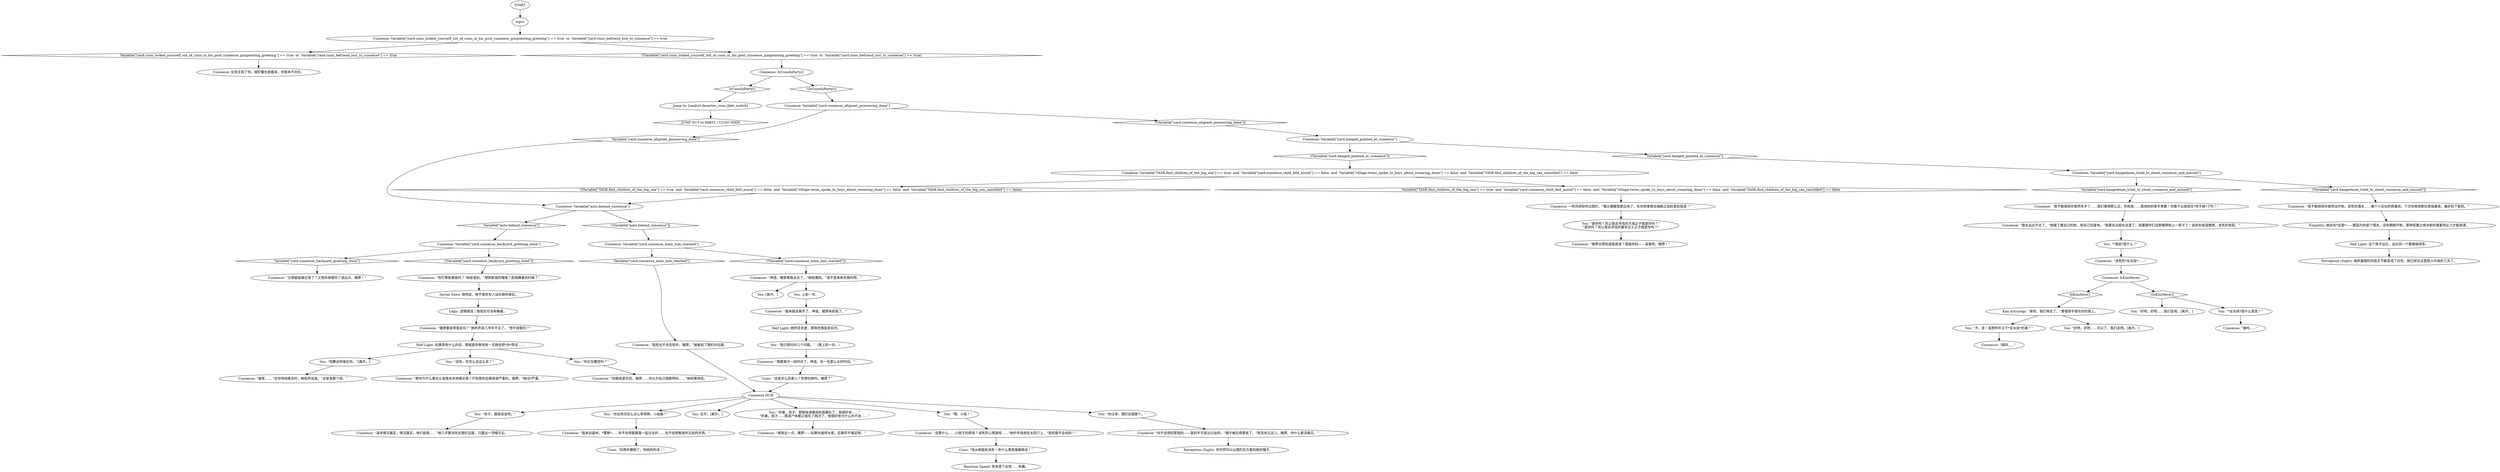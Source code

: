 # YARD / CUNOESSE
# Talk to Cunoesse to find out she's a girl.
#
#"I have nothing interesting say, talk to Cuno!"
#
#Or approach her from the backyard to catch her off-guard and have something-resembling an actual dialogue with her.
# ==================================================
digraph G {
	  0 [label="START"];
	  1 [label="input"];
	  2 [label="You: [离开。]"];
	  3 [label="Cunoesse: “我来自森林，*警察*……你不会想要跟我一起过去的……也不会想看我所见到的东西。”"];
	  4 [label="Cunoesse: “猪猡也想知道我是谁？我操你妈——滚蛋吧，猪猡！”"];
	  5 [label="Cunoesse HUB"];
	  6 [label="Cunoesse: “你不会想招惹我的——我的手可是沾过血的。”帽子被压得更低了。“我没来过这儿，猪猡。你什么都没看见。”"];
	  7 [label="You: 上前一步。"];
	  8 [label="Cunoesse: “又想偷偷接近我了？又想杀掉我吗？滚远点，猪猡！”"];
	  9 [label="Cunoesse: Variable[\"yard.hangedman_tried_to_shoot_cunoesse_and_missed\"]"];
	  10 [label="Variable[\"yard.hangedman_tried_to_shoot_cunoesse_and_missed\"]", shape=diamond];
	  11 [label="!(Variable[\"yard.hangedman_tried_to_shoot_cunoesse_and_missed\"])", shape=diamond];
	  12 [label="Half Light: 这个孩子远比，远比另一个要难搞得多。"];
	  13 [label="Cunoesse: “谋杀情况属实，情况属实，他们给我……”她几乎要消失在围栏后面，只露出一顶帽子尖。"];
	  14 [label="Cunoesse: “真不敢相信你竟然失手了……我们离得那么近，你和我……真他妈的笨手笨脚！你看不出我现在*死不掉*了吗！”"];
	  15 [label="Kim Kitsuragi: “来吧，我们得走了。”警督把手搭在你的肩上。"];
	  16 [label="Half Light: 如果真有什么的话，那就是你害怕有一天她会把*你*带走……"];
	  18 [label="Cunoesse: “猪猡要来带我走吗？”她的声音几乎听不见了。“想干掉我吗？”"];
	  19 [label="Cuno: “这是怎么回事儿？你想拉她吗，猪猡？”"];
	  20 [label="Cunoesse: Variable[\"TASK.find_children_of_the_big_sea\"] == true  and  Variable[\"yard.cunoesse_child_feld_mural\"] == false  and  Variable[\"village.twins_spoke_to_boys_about_swearing_done\"] == false  and  Variable[\"TASK.find_children_of_the_big_sea_cancelled\"] == false"];
	  21 [label="Variable[\"TASK.find_children_of_the_big_sea\"] == true  and  Variable[\"yard.cunoesse_child_feld_mural\"] == false  and  Variable[\"village.twins_spoke_to_boys_about_swearing_done\"] == false  and  Variable[\"TASK.find_children_of_the_big_sea_cancelled\"] == false", shape=diamond];
	  22 [label="!(Variable[\"TASK.find_children_of_the_big_sea\"] == true  and  Variable[\"yard.cunoesse_child_feld_mural\"] == false  and  Variable[\"village.twins_spoke_to_boys_about_swearing_done\"] == false  and  Variable[\"TASK.find_children_of_the_big_sea_cancelled\"] == false)", shape=diamond];
	  23 [label="You: “孩子，跟我说说吧。”"];
	  24 [label="Cunoesse: Variable[\"auto.behind_cunoesse\"]"];
	  25 [label="Variable[\"auto.behind_cunoesse\"]", shape=diamond];
	  26 [label="!(Variable[\"auto.behind_cunoesse\"])", shape=diamond];
	  27 [label="Perception (Sight): 你仍然可以从围栏后方看到她的帽子。"];
	  28 [label="Cunoesse: “看来我该离开了，坤诺。猪猡来抓我了。”"];
	  29 [label="Half Light: 她所言非虚，那种恐惧是真实的。"];
	  30 [label="You: “你这用词怎么这么奇怪啊，小姑娘？”"];
	  31 [label="You: “好吧，好吧……可以了，我们走吧。[离开。]"];
	  32 [label="Cunoesse: “喵呜……”"];
	  33 [label="Cunoesse: 女孩无视了你。就好像在她看来，你根本不存在。"];
	  34 [label="Cuno: “别再折磨她了，快他妈的滚！”"];
	  35 [label="Cunoesse: Variable[\"yard.cunoesse_altgreet_gunwaving_done\"]"];
	  36 [label="Variable[\"yard.cunoesse_altgreet_gunwaving_done\"]", shape=diamond];
	  37 [label="!(Variable[\"yard.cunoesse_altgreet_gunwaving_done\"])", shape=diamond];
	  38 [label="You: “是你吗？风让我去寻找的大海之子就是你吗？”\n“是你吗？风让我去寻找的康米主义之子就是你吗？”"];
	  39 [label="Cunoesse: Variable[\"yard.cunoesse_main_hub_reached\"]"];
	  40 [label="Variable[\"yard.cunoesse_main_hub_reached\"]", shape=diamond];
	  41 [label="!(Variable[\"yard.cunoesse_main_hub_reached\"])", shape=diamond];
	  42 [label="You: “*渔民*是什么？”"];
	  43 [label="Cunoesse: IsCunoInParty()"];
	  44 [label="IsCunoInParty()", shape=diamond];
	  45 [label="!(IsCunoInParty())", shape=diamond];
	  46 [label="Cunoesse: 一阵风轻轻吹过围栏。“猪从猪圈里跑出来了。在你把事情全搞砸之前赶紧给我滚！”"];
	  47 [label="You: 走开。[离开。]"];
	  48 [label="You: “没有，你怎么会这么说？”"];
	  49 [label="Cunoesse: “我永远出不去了。”她摸了摸自己的脸，和自己的身体。“我要永远留在这里了，我要跟你们这群猪猡耗上一辈子了！该死的咸湿猪猡。该死的渔民。”"];
	  50 [label="You: “不，金！我想听听关于*女水妖*的事！”"];
	  51 [label="Perception (Sight): 她抓着围栏的指关节都变成了白色，她已经在这里怒火中烧好几天了。"];
	  52 [label="Reaction Speed: 原来是个女孩……有趣。"];
	  53 [label="Cunoesse: Variable[\"yard.cuno_locked_yourself_out_of_cuno_in_his_post_cunoesse_gunpointing_greeting\"] == true  or  Variable[\"yard.cuno_befriend_lost_to_cunoesse\"] == true"];
	  54 [label="Variable[\"yard.cuno_locked_yourself_out_of_cuno_in_his_post_cunoesse_gunpointing_greeting\"] == true  or  Variable[\"yard.cuno_befriend_lost_to_cunoesse\"] == true", shape=diamond];
	  55 [label="!(Variable[\"yard.cuno_locked_yourself_out_of_cuno_in_his_post_cunoesse_gunpointing_greeting\"] == true  or  Variable[\"yard.cuno_befriend_lost_to_cunoesse\"] == true)", shape=diamond];
	  56 [label="Cunoesse: “你打算偷袭我吗？”她低语到。“想割断我的喉咙？趁我睡着的时候？”"];
	  57 [label="You: “你正在睡觉吗？”"];
	  58 [label="You: “我只想问你几个问题。”（再上前一步。）"];
	  59 [label="Cunoesse: IsKimHere()"];
	  60 [label="IsKimHere()", shape=diamond];
	  61 [label="!(IsKimHere())", shape=diamond];
	  62 [label="Cunoesse: “别跟我耍花招，猪猡……你以为自己很聪明吗……”她轻蔑地说。"];
	  63 [label="You: “*女水妖*是什么意思？”"];
	  64 [label="Empathy: 她还在*这里*——都因为你是个懦夫，没有朝她开枪。那种轻蔑之情浓郁的需要用尖刀才能穿透。"];
	  65 [label="Savoir Faire: 很明显，她不喜欢有人站在她的身后。"];
	  66 [label="Cunoesse: “我死也不会告密的，猪猡。”她躲到了围栏的后面。"];
	  67 [label="You: “听着，孩子。那股味道难闻到我都吐了，我很好奇……”\n“听着，孩子……那具尸体都让我吐了两次了，我很好奇为什么你不会……”"];
	  68 [label="You: “嘿，小孩！”"];
	  69 [label="Cunoesse: “真不敢相信你竟然没开枪。该死的懦夫……像个小丑似的挥着抢。下次你再用那玩意指着我，最好扣下扳机。”"];
	  70 [label="Cuno: “快从她面前消失！有什么事直接跟我说！”"];
	  71 [label="Cunoesse: “该死的*女水妖*……”"];
	  72 [label="Cunoesse: Variable[\"yard.cunoesse_backyard_greeting_done\"]"];
	  73 [label="Variable[\"yard.cunoesse_backyard_greeting_done\"]", shape=diamond];
	  74 [label="!(Variable[\"yard.cunoesse_backyard_greeting_done\"])", shape=diamond];
	  75 [label="You: “抱歉这样接近你。”[离开。]"];
	  76 [label="You: “好吧，好吧……我们走吧。[离开。]"];
	  77 [label="Logic: 逻辑错误！她现在可没有睡着。"];
	  78 [label="Cunoesse: “离我远一点，猪猡——如果你逼得太紧，后果将不堪设想。”"];
	  79 [label="You: “你过来，围栏后面那个。”"];
	  80 [label="Cunoesse: “那你为什么要这么鬼鬼祟祟地接近我？吓到我的后果是很严重的，猪猡，*相当*严重。”"];
	  81 [label="Cunoesse: “基佬…….”在你悄悄离去时，她低声说道。“去查查那个吧。”"];
	  82 [label="Jump to: [seafort.deserter_cuno_fake_switch]"];
	  83 [label="Cunoesse: “坤诺，猪猡离我太近了，”她轻蔑到。“该不是来刺杀我的吧。”"];
	  84 [label="Cunoesse: “这算什么……小孩子的把戏？该死的心理游戏……”她的手指按在太阳穴上。“我死都不会说的！”"];
	  85 [label="Cunoesse: Variable[\"yard.hanged_pointed_at_cunoesse\"]"];
	  86 [label="Variable[\"yard.hanged_pointed_at_cunoesse\"]", shape=diamond];
	  87 [label="!(Variable[\"yard.hanged_pointed_at_cunoesse\"])", shape=diamond];
	  88 [label="Cunoesse: “我要离开一段时间了，坤诺。有一生那么长的时间。”"];
	  89 [label="Cunoesse: “喵呜……”"];
	  12080041 [label="JUMP OUT to PARTY / CUNO MAIN", shape=diamond];
	  0 -> 1
	  1 -> 53
	  3 -> 34
	  5 -> 67
	  5 -> 68
	  5 -> 79
	  5 -> 47
	  5 -> 23
	  5 -> 30
	  6 -> 27
	  7 -> 28
	  9 -> 10
	  9 -> 11
	  10 -> 14
	  11 -> 69
	  12 -> 51
	  14 -> 49
	  15 -> 50
	  15 -> 31
	  16 -> 48
	  16 -> 57
	  16 -> 75
	  18 -> 16
	  19 -> 5
	  20 -> 21
	  20 -> 22
	  21 -> 46
	  22 -> 24
	  23 -> 13
	  24 -> 25
	  24 -> 26
	  25 -> 72
	  26 -> 39
	  28 -> 29
	  29 -> 58
	  30 -> 3
	  35 -> 36
	  35 -> 37
	  36 -> 24
	  37 -> 85
	  38 -> 4
	  39 -> 40
	  39 -> 41
	  40 -> 66
	  41 -> 83
	  42 -> 71
	  43 -> 44
	  43 -> 45
	  44 -> 82
	  45 -> 35
	  46 -> 38
	  48 -> 80
	  49 -> 42
	  50 -> 89
	  53 -> 54
	  53 -> 55
	  54 -> 33
	  55 -> 43
	  56 -> 65
	  57 -> 62
	  58 -> 88
	  59 -> 60
	  59 -> 61
	  60 -> 15
	  61 -> 76
	  61 -> 63
	  63 -> 32
	  64 -> 12
	  65 -> 77
	  66 -> 5
	  67 -> 78
	  68 -> 84
	  69 -> 64
	  70 -> 52
	  71 -> 59
	  72 -> 73
	  72 -> 74
	  73 -> 8
	  74 -> 56
	  75 -> 81
	  77 -> 18
	  79 -> 6
	  82 -> 12080041
	  83 -> 2
	  83 -> 7
	  84 -> 70
	  85 -> 86
	  85 -> 87
	  86 -> 9
	  87 -> 20
	  88 -> 19
}

